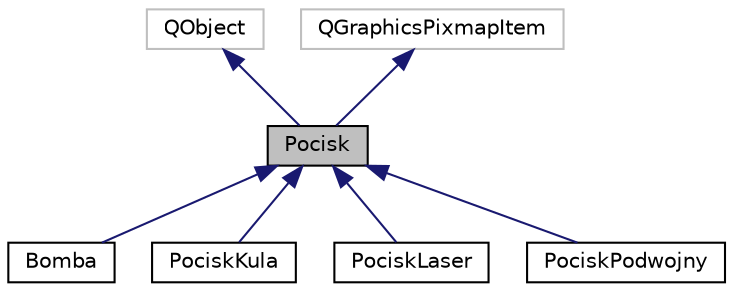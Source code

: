 digraph "Pocisk"
{
 // LATEX_PDF_SIZE
  edge [fontname="Helvetica",fontsize="10",labelfontname="Helvetica",labelfontsize="10"];
  node [fontname="Helvetica",fontsize="10",shape=record];
  Node0 [label="Pocisk",height=0.2,width=0.4,color="black", fillcolor="grey75", style="filled", fontcolor="black",tooltip="The Pocisk class Klasa podstawowa zawierajaca wspolne cechy pociskow."];
  Node1 -> Node0 [dir="back",color="midnightblue",fontsize="10",style="solid",fontname="Helvetica"];
  Node1 [label="QObject",height=0.2,width=0.4,color="grey75", fillcolor="white", style="filled",tooltip=" "];
  Node2 -> Node0 [dir="back",color="midnightblue",fontsize="10",style="solid",fontname="Helvetica"];
  Node2 [label="QGraphicsPixmapItem",height=0.2,width=0.4,color="grey75", fillcolor="white", style="filled",tooltip=" "];
  Node0 -> Node3 [dir="back",color="midnightblue",fontsize="10",style="solid",fontname="Helvetica"];
  Node3 [label="Bomba",height=0.2,width=0.4,color="black", fillcolor="white", style="filled",URL="$class_bomba.html",tooltip="The Bomba class Klasa odpowiedzialna za wystrzal bomby, odliczanie czasu i jej znikniecie."];
  Node0 -> Node4 [dir="back",color="midnightblue",fontsize="10",style="solid",fontname="Helvetica"];
  Node4 [label="PociskKula",height=0.2,width=0.4,color="black", fillcolor="white", style="filled",URL="$class_pocisk_kula.html",tooltip="The PociskKula class Klasa PociskKula i jej cechy indywidualne."];
  Node0 -> Node5 [dir="back",color="midnightblue",fontsize="10",style="solid",fontname="Helvetica"];
  Node5 [label="PociskLaser",height=0.2,width=0.4,color="black", fillcolor="white", style="filled",URL="$class_pocisk_laser.html",tooltip="The PociskLaser class."];
  Node0 -> Node6 [dir="back",color="midnightblue",fontsize="10",style="solid",fontname="Helvetica"];
  Node6 [label="PociskPodwojny",height=0.2,width=0.4,color="black", fillcolor="white", style="filled",URL="$class_pocisk_podwojny.html",tooltip="The PociskPodwojny class Klasa PociskPodwojny i jej cechy indywidualne."];
}
